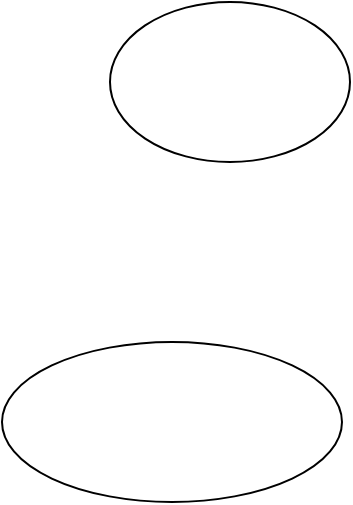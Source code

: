 <mxfile version="22.0.8" type="github">
  <diagram name="Trang-1" id="rqa8erneqGBhDNM2Amtp">
    <mxGraphModel dx="1006" dy="559" grid="1" gridSize="10" guides="1" tooltips="1" connect="1" arrows="1" fold="1" page="1" pageScale="1" pageWidth="827" pageHeight="1169" math="0" shadow="0">
      <root>
        <mxCell id="0" />
        <mxCell id="1" parent="0" />
        <mxCell id="k-YzaILLZ8ogCtQIWLTn-1" value="" style="ellipse;whiteSpace=wrap;html=1;" vertex="1" parent="1">
          <mxGeometry x="354" y="120" width="120" height="80" as="geometry" />
        </mxCell>
        <mxCell id="k-YzaILLZ8ogCtQIWLTn-2" value="" style="ellipse;whiteSpace=wrap;html=1;" vertex="1" parent="1">
          <mxGeometry x="300" y="290" width="170" height="80" as="geometry" />
        </mxCell>
      </root>
    </mxGraphModel>
  </diagram>
</mxfile>
